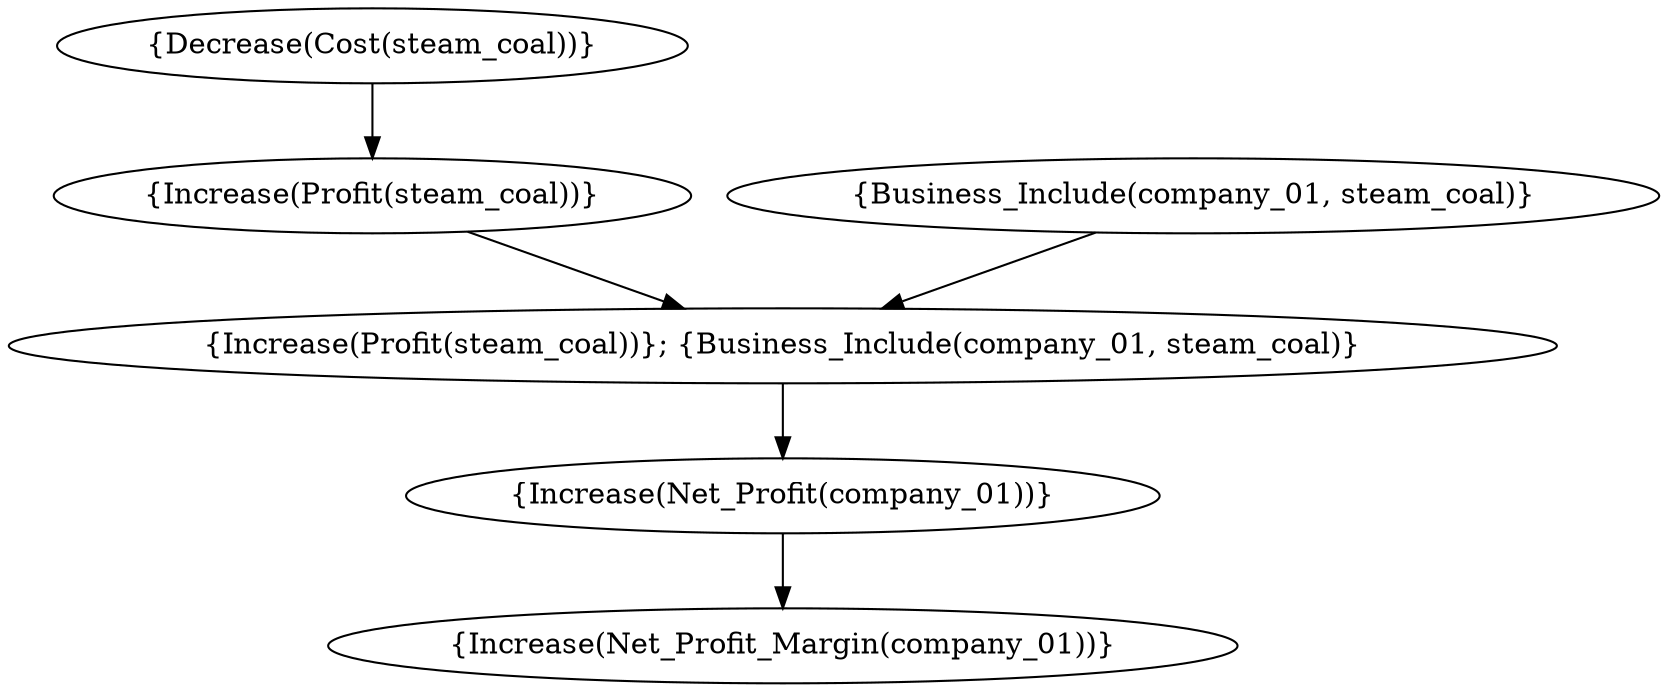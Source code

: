 digraph all_progress {
	graph [bb="0,0,628.56,324"];
	node [label="\N"];
	"{Decrease(Cost(steam_coal))}"	[height=0.5,
		pos="134.47,306",
		width=3.3219];
	"{Increase(Profit(steam_coal))}"	[height=0.5,
		pos="134.47,234",
		width=3.34];
	"{Decrease(Cost(steam_coal))}" -> "{Increase(Profit(steam_coal))}"	[pos="e,134.47,252.1 134.47,287.7 134.47,280.41 134.47,271.73 134.47,263.54"];
	"{Increase(Profit(steam_coal))}; {Business_Include(company_01, steam_coal)}"	[height=0.5,
		pos="292.47,162",
		width=8.1243];
	"{Increase(Profit(steam_coal))}" -> "{Increase(Profit(steam_coal))}; {Business_Include(company_01, steam_coal)}"	[pos="e,253.37,180.32 171.92,216.41 193.21,206.98 220.12,195.06 243.12,184.87"];
	"{Increase(Net_Profit(company_01))}"	[height=0.5,
		pos="292.47,90",
		width=3.9899];
	"{Increase(Profit(steam_coal))}; {Business_Include(company_01, steam_coal)}" -> "{Increase(Net_Profit(company_01))}"	[pos="e,292.47,108.1 292.47,143.7 292.47,136.41 292.47,127.73 292.47,119.54"];
	"{Business_Include(company_01, steam_coal)}"	[height=0.5,
		pos="450.47,234",
		width=4.9468];
	"{Business_Include(company_01, steam_coal)}" -> "{Increase(Profit(steam_coal))}; {Business_Include(company_01, steam_coal)}"	[pos="e,331.47,180.28 412.23,216.05 391.1,206.69 364.61,194.96 341.92,184.91"];
	"{Increase(Net_Profit_Margin(company_01))}"	[height=0.5,
		pos="292.47,18",
		width=4.8385];
	"{Increase(Net_Profit(company_01))}" -> "{Increase(Net_Profit_Margin(company_01))}"	[pos="e,292.47,36.104 292.47,71.697 292.47,64.407 292.47,55.726 292.47,47.536"];
}
